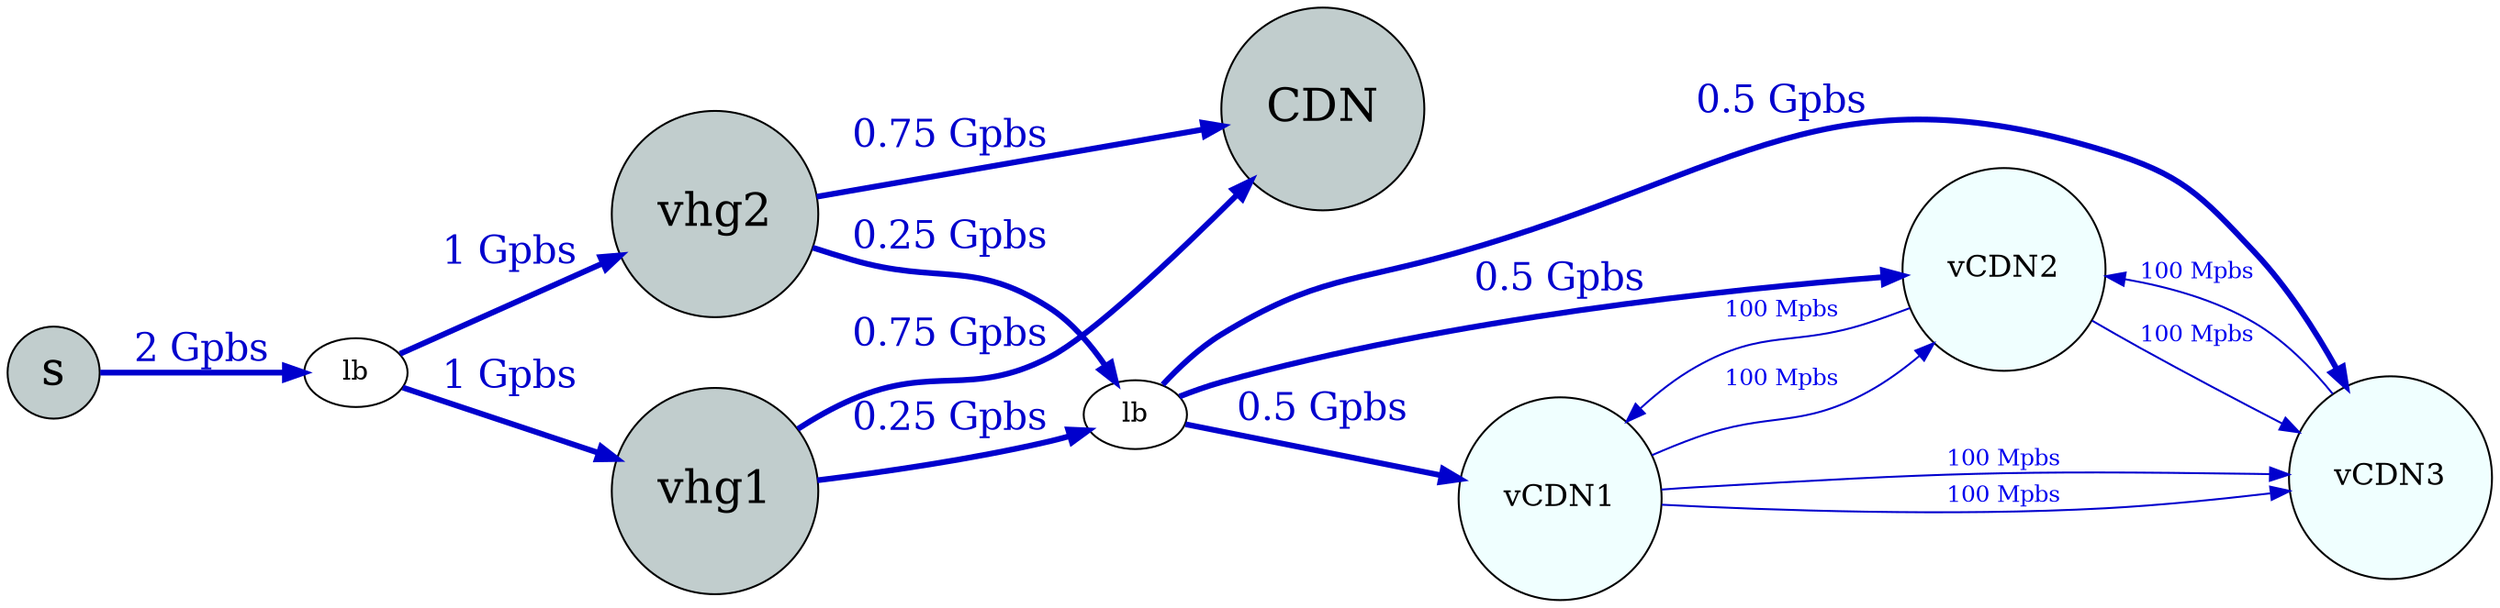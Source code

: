 digraph{rankdir=LR
 edge[color=blue3,weight=0];
 
 
 s->lb [ label="2 Gpbs", fontcolor=blue3 ,fontsize=20,penwidth=3];
 lb->vhg1 [ label="1 Gpbs", fontcolor=blue3 ,fontsize=20,penwidth=3];
 lb->vhg2 [ label="1 Gpbs", fontcolor=blue3 ,fontsize=20,penwidth=3];
 vhg1->CDN [ label="0.75 Gpbs" , fontcolor=blue3 ,fontsize=20,penwidth=3];
 vhg2->CDN [ label="0.75 Gpbs" , fontcolor=blue3 ,fontsize=20,penwidth=3];
 vhg1->lb2 [ label="0.25 Gpbs" , fontcolor=blue3 ,fontsize=20,penwidth=3];
 vhg2->lb2 [ label="0.25 Gpbs" , fontcolor=blue3 ,fontsize=20,penwidth=3];
 lb2->vCDN1 [ label="0.5 Gpbs", fontcolor=blue3 ,fontsize=20,penwidth=3];
 lb2->vCDN2 [ label="0.5 Gpbs", fontcolor=blue3 ,fontsize=20,penwidth=3];
 lb2->vCDN3 [ label="0.5 Gpbs", fontcolor=blue3 ,fontsize=20,penwidth=3];
 
 vCDN1->vCDN2 [ label="100 Mpbs", fontcolor=blue2 ,fontsize=12,penwidth=1];
 vCDN1->vCDN3 [ label="100 Mpbs", fontcolor=blue2 ,fontsize=12,penwidth=1];
 vCDN2->vCDN3 [ label="100 Mpbs", fontcolor=blue2 ,fontsize=12,penwidth=1];
 vCDN2->vCDN1 [ label="100 Mpbs", fontcolor=blue2 ,fontsize=12,penwidth=1];
 vCDN1->vCDN3 [ label="100 Mpbs", fontcolor=blue2 ,fontsize=12,penwidth=1];
 vCDN3->vCDN2 [ label="100 Mpbs", fontcolor=blue2 ,fontsize=12,penwidth=1];
 
  
s[shape=circle,fillcolor=azure3,style=filled,fontsize=24];
vhg1[shape=circle,fillcolor=azure3,style=filled,fontsize=24];
vhg2[shape=circle,fillcolor=azure3,style=filled,fontsize=24];
vCDN1[shape=circle,fillcolor=azure1,style=filled,fontsize=16];
vCDN2[shape=circle,fillcolor=azure1,style=filled,fontsize=16];
vCDN3[shape=circle,fillcolor=azure1,style=filled,fontsize=16];
CDN[shape=circle,fillcolor=azure3,style=filled,fontsize=24];
lb2[label="lb"];
 }
